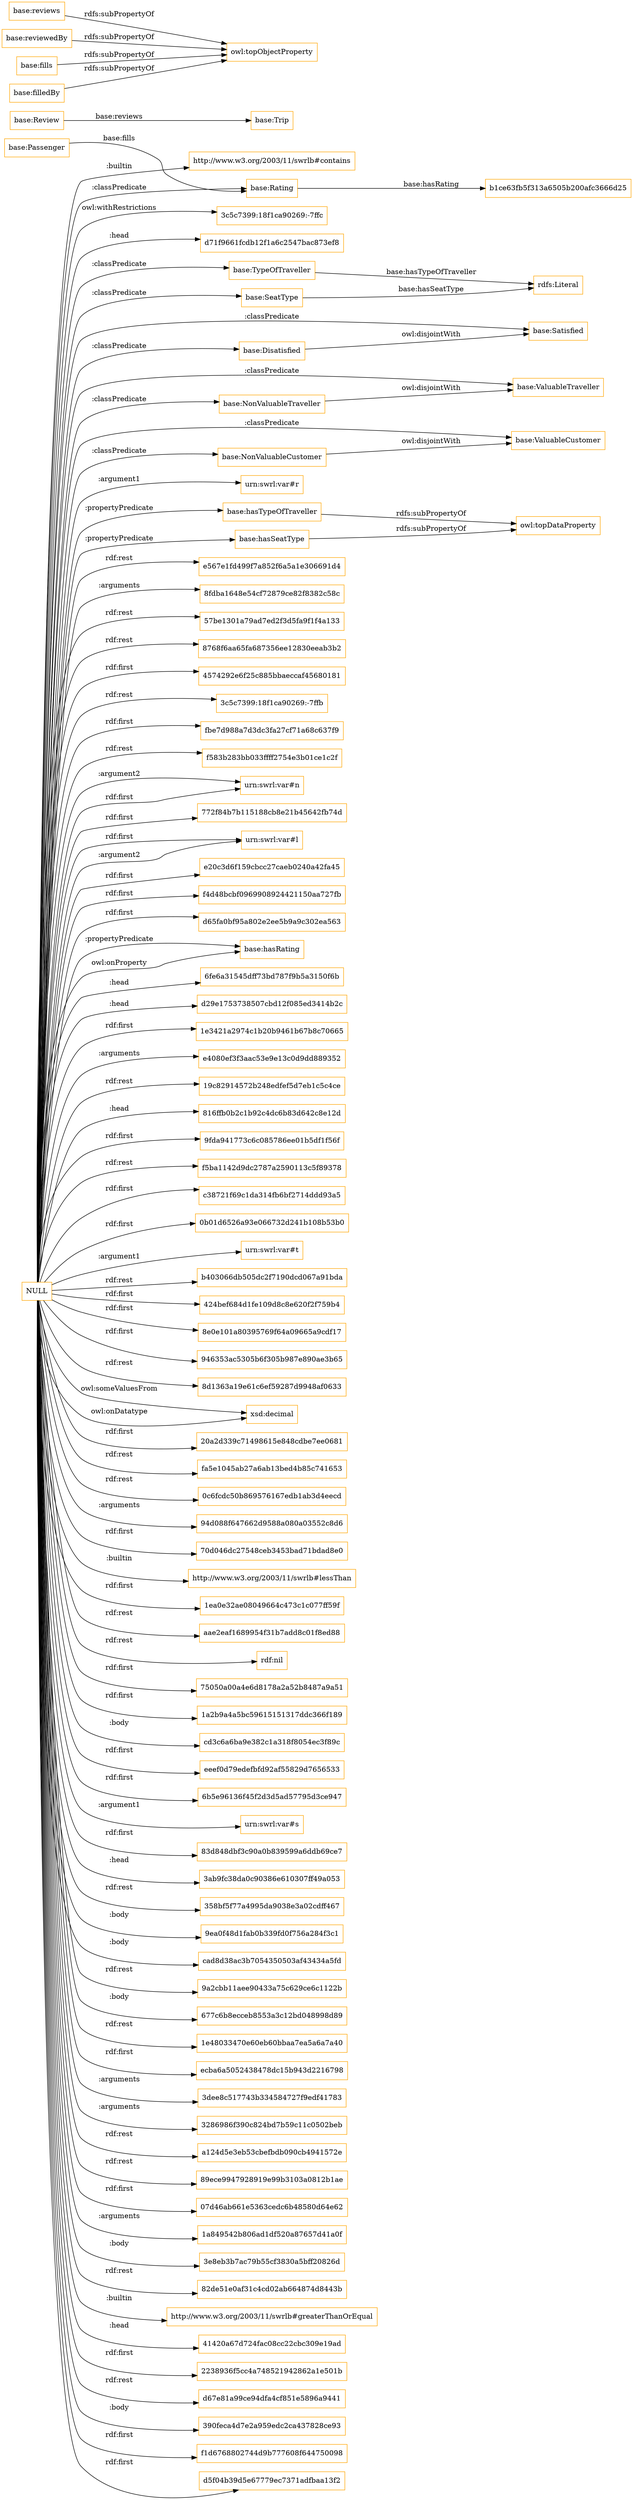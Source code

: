 digraph ar2dtool_diagram { 
rankdir=LR;
size="1501"
node [shape = rectangle, color="orange"]; "base:SeatType" "base:Review" "base:Satisfied" "base:TypeOfTraveller" "base:NonValuableTraveller" "base:ValuableTraveller" "base:Passenger" "base:ValuableCustomer" "base:Trip" "base:Rating" "base:Disatisfied" "base:NonValuableCustomer" ; /*classes style*/
	"base:hasSeatType" -> "owl:topDataProperty" [ label = "rdfs:subPropertyOf" ];
	"base:Disatisfied" -> "base:Satisfied" [ label = "owl:disjointWith" ];
	"base:reviews" -> "owl:topObjectProperty" [ label = "rdfs:subPropertyOf" ];
	"base:NonValuableTraveller" -> "base:ValuableTraveller" [ label = "owl:disjointWith" ];
	"base:NonValuableCustomer" -> "base:ValuableCustomer" [ label = "owl:disjointWith" ];
	"base:reviewedBy" -> "owl:topObjectProperty" [ label = "rdfs:subPropertyOf" ];
	"base:fills" -> "owl:topObjectProperty" [ label = "rdfs:subPropertyOf" ];
	"base:hasTypeOfTraveller" -> "owl:topDataProperty" [ label = "rdfs:subPropertyOf" ];
	"NULL" -> "e567e1fd499f7a852f6a5a1e306691d4" [ label = "rdf:rest" ];
	"NULL" -> "8fdba1648e54cf72879ce82f8382c58c" [ label = ":arguments" ];
	"NULL" -> "57be1301a79ad7ed2f3d5fa9f1f4a133" [ label = "rdf:rest" ];
	"NULL" -> "8768f6aa65fa687356ee12830eeab3b2" [ label = "rdf:rest" ];
	"NULL" -> "4574292e6f25c885bbaeccaf45680181" [ label = "rdf:first" ];
	"NULL" -> "3c5c7399:18f1ca90269:-7ffb" [ label = "rdf:rest" ];
	"NULL" -> "fbe7d988a7d3dc3fa27cf71a68c637f9" [ label = "rdf:first" ];
	"NULL" -> "f583b283bb033ffff2754e3b01ce1c2f" [ label = "rdf:rest" ];
	"NULL" -> "urn:swrl:var#n" [ label = "rdf:first" ];
	"NULL" -> "772f84b7b115188cb8e21b45642fb74d" [ label = "rdf:first" ];
	"NULL" -> "urn:swrl:var#n" [ label = ":argument2" ];
	"NULL" -> "urn:swrl:var#l" [ label = ":argument2" ];
	"NULL" -> "e20c3d6f159cbcc27caeb0240a42fa45" [ label = "rdf:first" ];
	"NULL" -> "f4d48bcbf0969908924421150aa727fb" [ label = "rdf:first" ];
	"NULL" -> "base:Disatisfied" [ label = ":classPredicate" ];
	"NULL" -> "d65fa0bf95a802e2ee5b9a9c302ea563" [ label = "rdf:first" ];
	"NULL" -> "base:NonValuableCustomer" [ label = ":classPredicate" ];
	"NULL" -> "base:hasRating" [ label = "owl:onProperty" ];
	"NULL" -> "6fe6a31545dff73bd787f9b5a3150f6b" [ label = ":head" ];
	"NULL" -> "d29e1753738507cbd12f085ed3414b2c" [ label = ":head" ];
	"NULL" -> "1e3421a2974c1b20b9461b67b8c70665" [ label = "rdf:first" ];
	"NULL" -> "base:Rating" [ label = ":classPredicate" ];
	"NULL" -> "e4080ef3f3aac53e9e13c0d9dd889352" [ label = ":arguments" ];
	"NULL" -> "19c82914572b248edfef5d7eb1c5c4ce" [ label = "rdf:rest" ];
	"NULL" -> "816ffb0b2c1b92c4dc6b83d642c8e12d" [ label = ":head" ];
	"NULL" -> "9fda941773c6c085786ee01b5df1f56f" [ label = "rdf:first" ];
	"NULL" -> "f5ba1142d9dc2787a2590113c5f89378" [ label = "rdf:rest" ];
	"NULL" -> "c38721f69c1da314fb6bf2714ddd93a5" [ label = "rdf:first" ];
	"NULL" -> "0b01d6526a93e066732d241b108b53b0" [ label = "rdf:first" ];
	"NULL" -> "base:hasSeatType" [ label = ":propertyPredicate" ];
	"NULL" -> "urn:swrl:var#t" [ label = ":argument1" ];
	"NULL" -> "b403066db505dc2f7190dcd067a91bda" [ label = "rdf:rest" ];
	"NULL" -> "424bef684d1fe109d8c8e620f2f759b4" [ label = "rdf:first" ];
	"NULL" -> "8e0e101a80395769f64a09665a9cdf17" [ label = "rdf:first" ];
	"NULL" -> "base:SeatType" [ label = ":classPredicate" ];
	"NULL" -> "946353ac5305b6f305b987e890ae3b65" [ label = "rdf:first" ];
	"NULL" -> "8d1363a19e61c6ef59287d9948af0633" [ label = "rdf:rest" ];
	"NULL" -> "xsd:decimal" [ label = "owl:onDatatype" ];
	"NULL" -> "20a2d339c71498615e848cdbe7ee0681" [ label = "rdf:first" ];
	"NULL" -> "fa5e1045ab27a6ab13bed4b85c741653" [ label = "rdf:rest" ];
	"NULL" -> "xsd:decimal" [ label = "owl:someValuesFrom" ];
	"NULL" -> "0c6fcdc50b869576167edb1ab3d4eecd" [ label = "rdf:rest" ];
	"NULL" -> "94d088f647662d9588a080a03552c8d6" [ label = ":arguments" ];
	"NULL" -> "70d046dc27548ceb3453bad71bdad8e0" [ label = "rdf:first" ];
	"NULL" -> "http://www.w3.org/2003/11/swrlb#lessThan" [ label = ":builtin" ];
	"NULL" -> "1ea0e32ae08049664c473c1c077ff59f" [ label = "rdf:first" ];
	"NULL" -> "aae2eaf1689954f31b7add8c01f8ed88" [ label = "rdf:rest" ];
	"NULL" -> "rdf:nil" [ label = "rdf:rest" ];
	"NULL" -> "75050a00a4e6d8178a2a52b8487a9a51" [ label = "rdf:first" ];
	"NULL" -> "base:TypeOfTraveller" [ label = ":classPredicate" ];
	"NULL" -> "1a2b9a4a5bc59615151317ddc366f189" [ label = "rdf:first" ];
	"NULL" -> "cd3c6a6ba9e382c1a318f8054ec3f89c" [ label = ":body" ];
	"NULL" -> "eeef0d79edefbfd92af55829d7656533" [ label = "rdf:first" ];
	"NULL" -> "6b5e96136f45f2d3d5ad57795d3ce947" [ label = "rdf:first" ];
	"NULL" -> "urn:swrl:var#s" [ label = ":argument1" ];
	"NULL" -> "83d848dbf3c90a0b839599a6ddb69ce7" [ label = "rdf:first" ];
	"NULL" -> "3ab9fc38da0c90386e610307ff49a053" [ label = ":head" ];
	"NULL" -> "358bf5f77a4995da9038e3a02cdff467" [ label = "rdf:rest" ];
	"NULL" -> "9ea0f48d1fab0b339fd0f756a284f3c1" [ label = ":body" ];
	"NULL" -> "cad8d38ac3b7054350503af43434a5fd" [ label = ":body" ];
	"NULL" -> "base:Satisfied" [ label = ":classPredicate" ];
	"NULL" -> "9a2cbb11aee90433a75c629ce6c1122b" [ label = "rdf:rest" ];
	"NULL" -> "base:hasTypeOfTraveller" [ label = ":propertyPredicate" ];
	"NULL" -> "677c6b8ecceb8553a3c12bd048998d89" [ label = ":body" ];
	"NULL" -> "1e48033470e60eb60bbaa7ea5a6a7a40" [ label = "rdf:rest" ];
	"NULL" -> "ecba6a5052438478dc15b943d2216798" [ label = "rdf:first" ];
	"NULL" -> "3dee8c517743b334584727f9edf41783" [ label = ":arguments" ];
	"NULL" -> "3286986f390c824bd7b59c11c0502beb" [ label = ":arguments" ];
	"NULL" -> "a124d5e3eb53cbefbdb090cb4941572e" [ label = "rdf:rest" ];
	"NULL" -> "urn:swrl:var#l" [ label = "rdf:first" ];
	"NULL" -> "89ece9947928919e99b3103a0812b1ae" [ label = "rdf:rest" ];
	"NULL" -> "base:ValuableTraveller" [ label = ":classPredicate" ];
	"NULL" -> "07d46ab661e5363cedc6b48580d64e62" [ label = "rdf:first" ];
	"NULL" -> "1a849542b806ad1df520a87657d41a0f" [ label = ":arguments" ];
	"NULL" -> "3e8eb3b7ac79b55cf3830a5bff20826d" [ label = ":body" ];
	"NULL" -> "82de51e0af31c4cd02ab664874d8443b" [ label = "rdf:rest" ];
	"NULL" -> "base:NonValuableTraveller" [ label = ":classPredicate" ];
	"NULL" -> "http://www.w3.org/2003/11/swrlb#greaterThanOrEqual" [ label = ":builtin" ];
	"NULL" -> "41420a67d724fac08cc22cbc309e19ad" [ label = ":head" ];
	"NULL" -> "2238936f5cc4a748521942862a1e501b" [ label = "rdf:first" ];
	"NULL" -> "d67e81a99ce94dfa4cf851e5896a9441" [ label = "rdf:rest" ];
	"NULL" -> "390feca4d7e2a959edc2ca437828ce93" [ label = ":body" ];
	"NULL" -> "f1d6768802744d9b777608f644750098" [ label = "rdf:first" ];
	"NULL" -> "d5f04b39d5e67779ec7371adfbaa13f2" [ label = "rdf:first" ];
	"NULL" -> "http://www.w3.org/2003/11/swrlb#contains" [ label = ":builtin" ];
	"NULL" -> "base:ValuableCustomer" [ label = ":classPredicate" ];
	"NULL" -> "base:hasRating" [ label = ":propertyPredicate" ];
	"NULL" -> "3c5c7399:18f1ca90269:-7ffc" [ label = "owl:withRestrictions" ];
	"NULL" -> "d71f9661fcdb12f1a6c2547bac873ef8" [ label = ":head" ];
	"NULL" -> "urn:swrl:var#r" [ label = ":argument1" ];
	"base:filledBy" -> "owl:topObjectProperty" [ label = "rdfs:subPropertyOf" ];
	"base:Rating" -> "b1ce63fb5f313a6505b200afc3666d25" [ label = "base:hasRating" ];
	"base:TypeOfTraveller" -> "rdfs:Literal" [ label = "base:hasTypeOfTraveller" ];
	"base:Passenger" -> "base:Rating" [ label = "base:fills" ];
	"base:Review" -> "base:Trip" [ label = "base:reviews" ];
	"base:SeatType" -> "rdfs:Literal" [ label = "base:hasSeatType" ];

}
